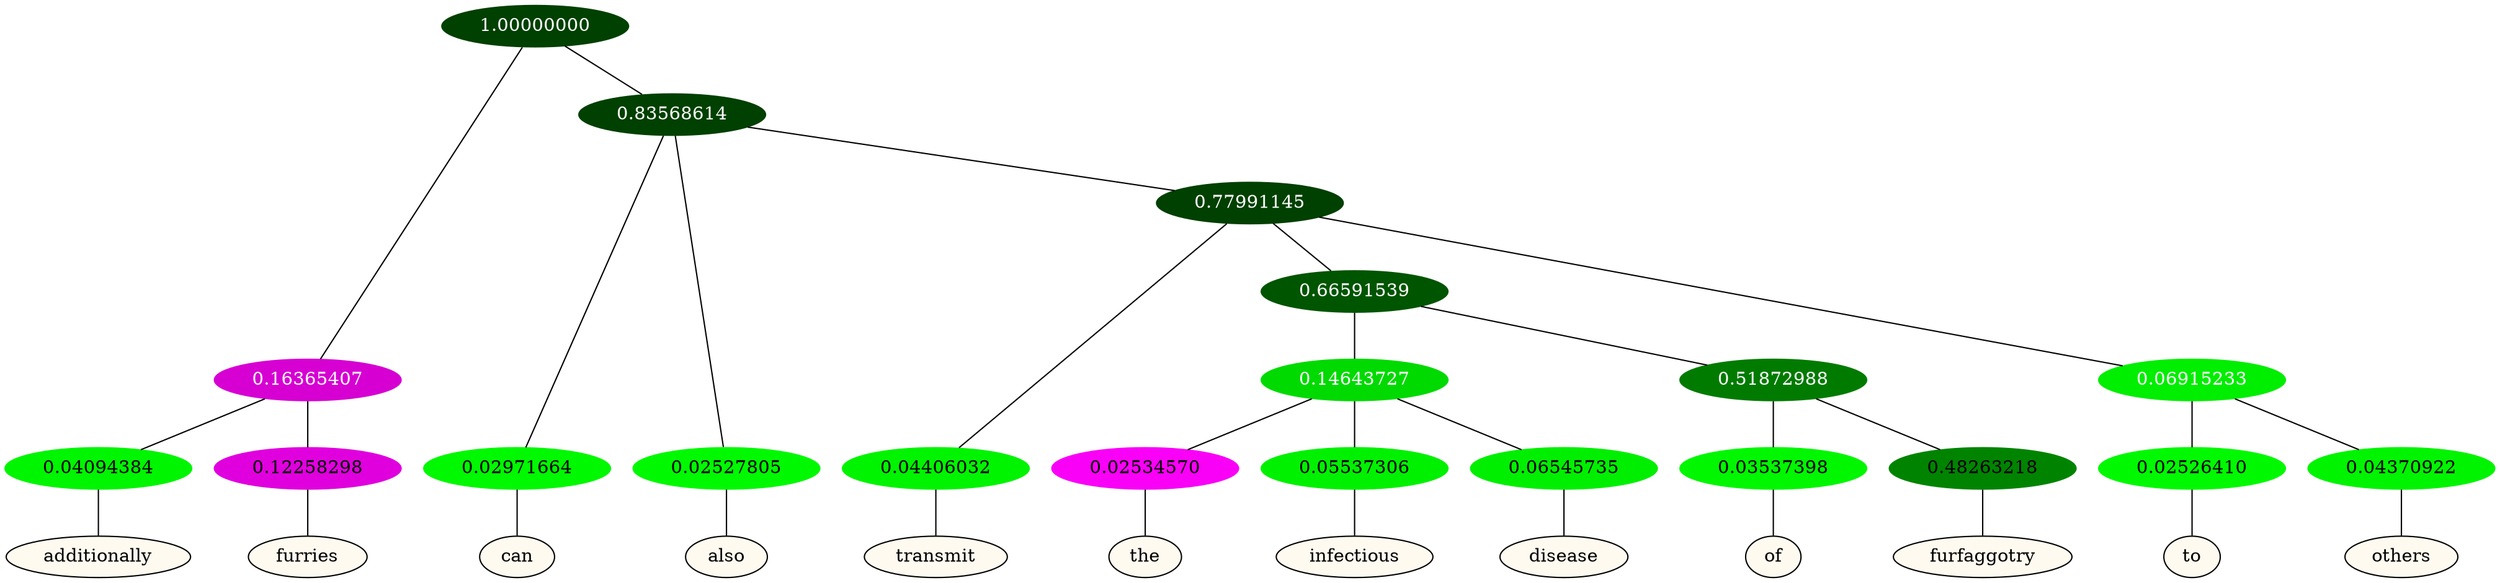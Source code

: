 graph {
	node [format=png height=0.15 nodesep=0.001 ordering=out overlap=prism overlap_scaling=0.01 ranksep=0.001 ratio=0.2 style=filled width=0.15]
	{
		rank=same
		a_w_3 [label=additionally color=black fillcolor=floralwhite style="filled,solid"]
		a_w_4 [label=furries color=black fillcolor=floralwhite style="filled,solid"]
		a_w_5 [label=can color=black fillcolor=floralwhite style="filled,solid"]
		a_w_6 [label=also color=black fillcolor=floralwhite style="filled,solid"]
		a_w_8 [label=transmit color=black fillcolor=floralwhite style="filled,solid"]
		a_w_15 [label=the color=black fillcolor=floralwhite style="filled,solid"]
		a_w_16 [label=infectious color=black fillcolor=floralwhite style="filled,solid"]
		a_w_17 [label=disease color=black fillcolor=floralwhite style="filled,solid"]
		a_w_18 [label=of color=black fillcolor=floralwhite style="filled,solid"]
		a_w_19 [label=furfaggotry color=black fillcolor=floralwhite style="filled,solid"]
		a_w_13 [label=to color=black fillcolor=floralwhite style="filled,solid"]
		a_w_14 [label=others color=black fillcolor=floralwhite style="filled,solid"]
	}
	a_n_3 -- a_w_3
	a_n_4 -- a_w_4
	a_n_5 -- a_w_5
	a_n_6 -- a_w_6
	a_n_8 -- a_w_8
	a_n_15 -- a_w_15
	a_n_16 -- a_w_16
	a_n_17 -- a_w_17
	a_n_18 -- a_w_18
	a_n_19 -- a_w_19
	a_n_13 -- a_w_13
	a_n_14 -- a_w_14
	{
		rank=same
		a_n_3 [label=0.04094384 color="0.334 1.000 0.959" fontcolor=black]
		a_n_4 [label=0.12258298 color="0.835 1.000 0.877" fontcolor=black]
		a_n_5 [label=0.02971664 color="0.334 1.000 0.970" fontcolor=black]
		a_n_6 [label=0.02527805 color="0.334 1.000 0.975" fontcolor=black]
		a_n_8 [label=0.04406032 color="0.334 1.000 0.956" fontcolor=black]
		a_n_15 [label=0.02534570 color="0.835 1.000 0.975" fontcolor=black]
		a_n_16 [label=0.05537306 color="0.334 1.000 0.945" fontcolor=black]
		a_n_17 [label=0.06545735 color="0.334 1.000 0.935" fontcolor=black]
		a_n_18 [label=0.03537398 color="0.334 1.000 0.965" fontcolor=black]
		a_n_19 [label=0.48263218 color="0.334 1.000 0.517" fontcolor=black]
		a_n_13 [label=0.02526410 color="0.334 1.000 0.975" fontcolor=black]
		a_n_14 [label=0.04370922 color="0.334 1.000 0.956" fontcolor=black]
	}
	a_n_0 [label=1.00000000 color="0.334 1.000 0.250" fontcolor=grey99]
	a_n_1 [label=0.16365407 color="0.835 1.000 0.836" fontcolor=grey99]
	a_n_0 -- a_n_1
	a_n_2 [label=0.83568614 color="0.334 1.000 0.250" fontcolor=grey99]
	a_n_0 -- a_n_2
	a_n_1 -- a_n_3
	a_n_1 -- a_n_4
	a_n_2 -- a_n_5
	a_n_2 -- a_n_6
	a_n_7 [label=0.77991145 color="0.334 1.000 0.250" fontcolor=grey99]
	a_n_2 -- a_n_7
	a_n_7 -- a_n_8
	a_n_9 [label=0.66591539 color="0.334 1.000 0.334" fontcolor=grey99]
	a_n_7 -- a_n_9
	a_n_10 [label=0.06915233 color="0.334 1.000 0.931" fontcolor=grey99]
	a_n_7 -- a_n_10
	a_n_11 [label=0.14643727 color="0.334 1.000 0.854" fontcolor=grey99]
	a_n_9 -- a_n_11
	a_n_12 [label=0.51872988 color="0.334 1.000 0.481" fontcolor=grey99]
	a_n_9 -- a_n_12
	a_n_10 -- a_n_13
	a_n_10 -- a_n_14
	a_n_11 -- a_n_15
	a_n_11 -- a_n_16
	a_n_11 -- a_n_17
	a_n_12 -- a_n_18
	a_n_12 -- a_n_19
}
